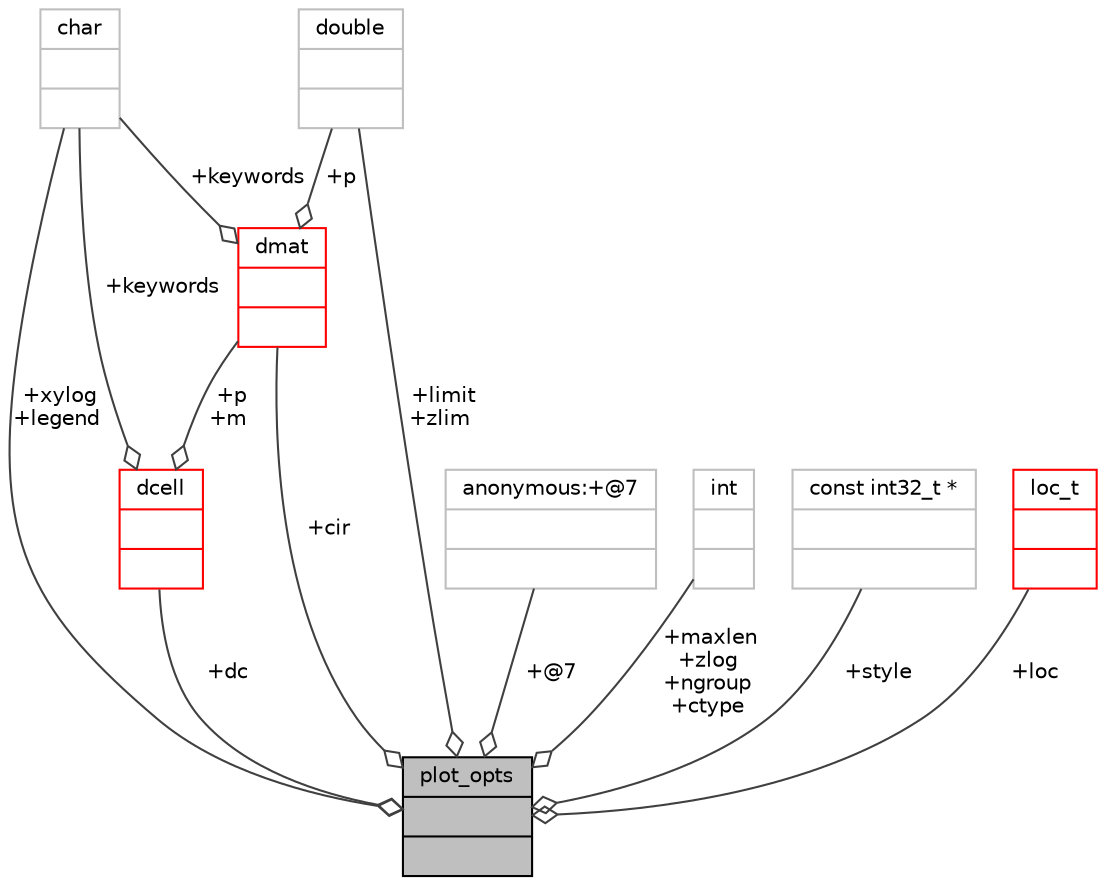 digraph "plot_opts"
{
 // INTERACTIVE_SVG=YES
  bgcolor="transparent";
  edge [fontname="Helvetica",fontsize="10",labelfontname="Helvetica",labelfontsize="10"];
  node [fontname="Helvetica",fontsize="10",shape=record];
  Node1 [label="{plot_opts\n||}",height=0.2,width=0.4,color="black", fillcolor="grey75", style="filled", fontcolor="black"];
  Node2 -> Node1 [color="grey25",fontsize="10",style="solid",label=" +dc" ,arrowhead="odiamond",fontname="Helvetica"];
  Node2 [label="{dcell\n||}",height=0.2,width=0.4,color="red",URL="$type_8h.html#structdcell"];
  Node4 -> Node2 [color="grey25",fontsize="10",style="solid",label=" +keywords" ,arrowhead="odiamond",fontname="Helvetica"];
  Node4 [label="{char\n||}",height=0.2,width=0.4,color="grey75"];
  Node10 -> Node2 [color="grey25",fontsize="10",style="solid",label=" +p\n+m" ,arrowhead="odiamond",fontname="Helvetica"];
  Node10 [label="{dmat\n||}",height=0.2,width=0.4,color="red",URL="$type_8h.html#structdmat"];
  Node13 -> Node10 [color="grey25",fontsize="10",style="solid",label=" +p" ,arrowhead="odiamond",fontname="Helvetica"];
  Node13 [label="{double\n||}",height=0.2,width=0.4,color="grey75"];
  Node4 -> Node10 [color="grey25",fontsize="10",style="solid",label=" +keywords" ,arrowhead="odiamond",fontname="Helvetica"];
  Node13 -> Node1 [color="grey25",fontsize="10",style="solid",label=" +limit\n+zlim" ,arrowhead="odiamond",fontname="Helvetica"];
  Node4 -> Node1 [color="grey25",fontsize="10",style="solid",label=" +xylog\n+legend" ,arrowhead="odiamond",fontname="Helvetica"];
  Node16 -> Node1 [color="grey25",fontsize="10",style="solid",label=" +@7" ,arrowhead="odiamond",fontname="Helvetica"];
  Node16 [label="{anonymous:+@7\n||}",height=0.2,width=0.4,color="grey75"];
  Node5 -> Node1 [color="grey25",fontsize="10",style="solid",label=" +maxlen\n+zlog\n+ngroup\n+ctype" ,arrowhead="odiamond",fontname="Helvetica"];
  Node5 [label="{int\n||}",height=0.2,width=0.4,color="grey75"];
  Node10 -> Node1 [color="grey25",fontsize="10",style="solid",label=" +cir" ,arrowhead="odiamond",fontname="Helvetica"];
  Node17 -> Node1 [color="grey25",fontsize="10",style="solid",label=" +style" ,arrowhead="odiamond",fontname="Helvetica"];
  Node17 [label="{const int32_t *\n||}",height=0.2,width=0.4,color="grey75"];
  Node18 -> Node1 [color="grey25",fontsize="10",style="solid",label=" +loc" ,arrowhead="odiamond",fontname="Helvetica"];
  Node18 [label="{loc_t\n||}",height=0.2,width=0.4,color="red",URL="$type_8h.html#structloc__t"];
}
